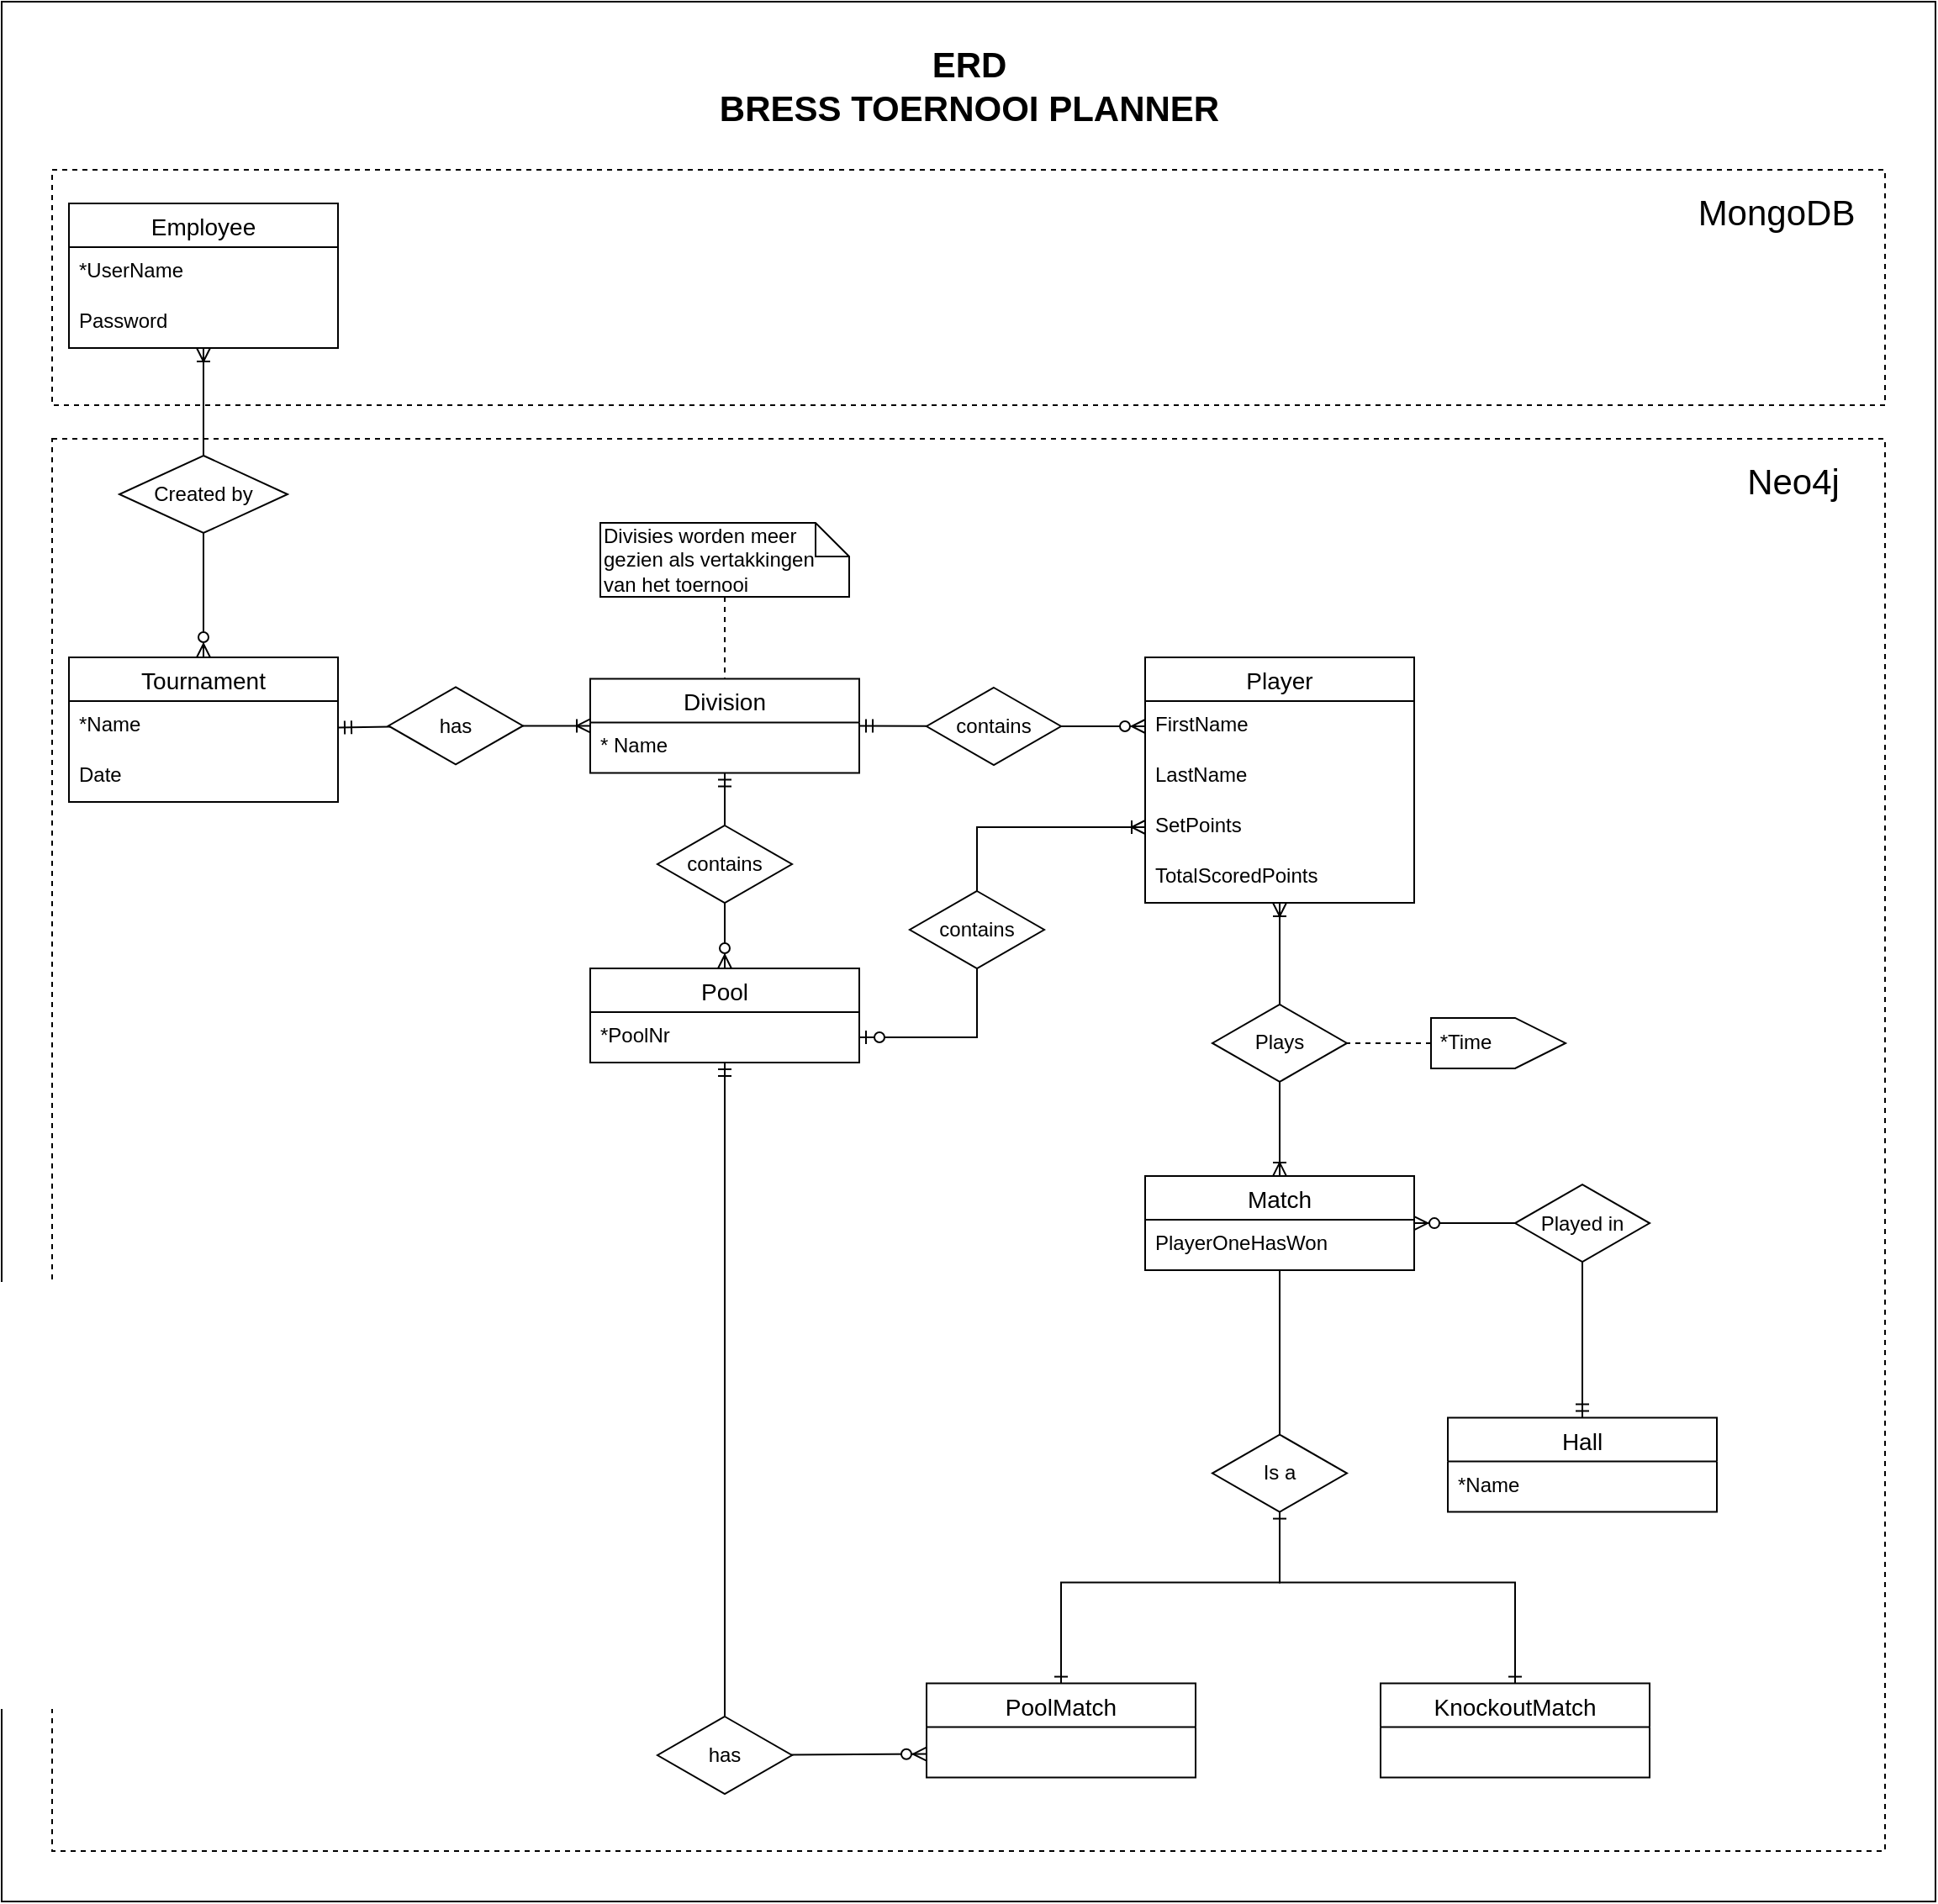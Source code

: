 <mxfile version="13.7.9" type="device"><diagram id="1RgNPHBi21lZBIOkHn7z" name="Pagina-1"><mxGraphModel dx="2290" dy="2015" grid="1" gridSize="10" guides="1" tooltips="1" connect="1" arrows="1" fold="1" page="1" pageScale="1" pageWidth="827" pageHeight="1169" math="0" shadow="0"><root><mxCell id="0"/><mxCell id="1" parent="0"/><mxCell id="LXoMrnTF8BlPmaT0hZho-9" value="" style="rounded=0;whiteSpace=wrap;html=1;fontSize=21;align=left;" vertex="1" parent="1"><mxGeometry x="-350" y="-130" width="1150" height="1130" as="geometry"/></mxCell><mxCell id="LXoMrnTF8BlPmaT0hZho-13" value="" style="rounded=0;whiteSpace=wrap;html=1;fontSize=21;align=center;dashed=1;fillColor=none;" vertex="1" parent="1"><mxGeometry x="-320" y="-30" width="1090" height="140" as="geometry"/></mxCell><mxCell id="LXoMrnTF8BlPmaT0hZho-10" value="" style="rounded=0;whiteSpace=wrap;html=1;fontSize=21;align=center;dashed=1;fillColor=none;" vertex="1" parent="1"><mxGeometry x="-320" y="130" width="1090" height="840" as="geometry"/></mxCell><mxCell id="PUXfci2N264jOyAV-yOI-114" style="edgeStyle=none;rounded=0;orthogonalLoop=1;jettySize=auto;html=1;entryX=0.5;entryY=0;entryDx=0;entryDy=0;startArrow=none;startFill=0;endArrow=none;endFill=0;" parent="1" source="PUXfci2N264jOyAV-yOI-5" target="PUXfci2N264jOyAV-yOI-113" edge="1"><mxGeometry relative="1" as="geometry"/></mxCell><mxCell id="PUXfci2N264jOyAV-yOI-5" value="Match" style="swimlane;fontStyle=0;childLayout=stackLayout;horizontal=1;startSize=26;horizontalStack=0;resizeParent=1;resizeParentMax=0;resizeLast=0;collapsible=1;marginBottom=0;align=center;fontSize=14;" parent="1" vertex="1"><mxGeometry x="330" y="568.56" width="160" height="56" as="geometry"><mxRectangle x="538" y="400" width="90" height="26" as="alternateBounds"/></mxGeometry></mxCell><mxCell id="LXoMrnTF8BlPmaT0hZho-8" value="PlayerOneHasWon" style="text;strokeColor=none;fillColor=none;spacingLeft=4;spacingRight=4;overflow=hidden;rotatable=0;points=[[0,0.5],[1,0.5]];portConstraint=eastwest;fontSize=12;" vertex="1" parent="PUXfci2N264jOyAV-yOI-5"><mxGeometry y="26" width="160" height="30" as="geometry"/></mxCell><mxCell id="PUXfci2N264jOyAV-yOI-17" value="Pool" style="swimlane;fontStyle=0;childLayout=stackLayout;horizontal=1;startSize=26;horizontalStack=0;resizeParent=1;resizeParentMax=0;resizeLast=0;collapsible=1;marginBottom=0;align=center;fontSize=14;" parent="1" vertex="1"><mxGeometry y="445" width="160" height="56" as="geometry"/></mxCell><mxCell id="PUXfci2N264jOyAV-yOI-18" value="*PoolNr" style="text;strokeColor=none;fillColor=none;spacingLeft=4;spacingRight=4;overflow=hidden;rotatable=0;points=[[0,0.5],[1,0.5]];portConstraint=eastwest;fontSize=12;" parent="PUXfci2N264jOyAV-yOI-17" vertex="1"><mxGeometry y="26" width="160" height="30" as="geometry"/></mxCell><mxCell id="PUXfci2N264jOyAV-yOI-21" value="Player" style="swimlane;fontStyle=0;childLayout=stackLayout;horizontal=1;startSize=26;horizontalStack=0;resizeParent=1;resizeParentMax=0;resizeLast=0;collapsible=1;marginBottom=0;align=center;fontSize=14;" parent="1" vertex="1"><mxGeometry x="330" y="260" width="160" height="146" as="geometry"/></mxCell><mxCell id="PUXfci2N264jOyAV-yOI-22" value="FirstName" style="text;strokeColor=none;fillColor=none;spacingLeft=4;spacingRight=4;overflow=hidden;rotatable=0;points=[[0,0.5],[1,0.5]];portConstraint=eastwest;fontSize=12;" parent="PUXfci2N264jOyAV-yOI-21" vertex="1"><mxGeometry y="26" width="160" height="30" as="geometry"/></mxCell><mxCell id="PUXfci2N264jOyAV-yOI-23" value="LastName" style="text;strokeColor=none;fillColor=none;spacingLeft=4;spacingRight=4;overflow=hidden;rotatable=0;points=[[0,0.5],[1,0.5]];portConstraint=eastwest;fontSize=12;" parent="PUXfci2N264jOyAV-yOI-21" vertex="1"><mxGeometry y="56" width="160" height="30" as="geometry"/></mxCell><mxCell id="PUXfci2N264jOyAV-yOI-118" value="SetPoints" style="text;strokeColor=none;fillColor=none;spacingLeft=4;spacingRight=4;overflow=hidden;rotatable=0;points=[[0,0.5],[1,0.5]];portConstraint=eastwest;fontSize=12;" parent="PUXfci2N264jOyAV-yOI-21" vertex="1"><mxGeometry y="86" width="160" height="30" as="geometry"/></mxCell><mxCell id="PUXfci2N264jOyAV-yOI-117" value="TotalScoredPoints" style="text;strokeColor=none;fillColor=none;spacingLeft=4;spacingRight=4;overflow=hidden;rotatable=0;points=[[0,0.5],[1,0.5]];portConstraint=eastwest;fontSize=12;" parent="PUXfci2N264jOyAV-yOI-21" vertex="1"><mxGeometry y="116" width="160" height="30" as="geometry"/></mxCell><mxCell id="PUXfci2N264jOyAV-yOI-85" style="edgeStyle=none;rounded=0;orthogonalLoop=1;jettySize=auto;html=1;startArrow=none;startFill=0;endArrow=ERoneToMany;endFill=0;" parent="1" source="PUXfci2N264jOyAV-yOI-32" edge="1" target="PUXfci2N264jOyAV-yOI-21"><mxGeometry relative="1" as="geometry"><mxPoint x="410.32" y="436.0" as="targetPoint"/></mxGeometry></mxCell><mxCell id="PUXfci2N264jOyAV-yOI-86" style="edgeStyle=none;rounded=0;orthogonalLoop=1;jettySize=auto;html=1;entryX=0.5;entryY=0;entryDx=0;entryDy=0;startArrow=none;startFill=0;endArrow=ERoneToMany;endFill=0;" parent="1" source="PUXfci2N264jOyAV-yOI-32" target="PUXfci2N264jOyAV-yOI-5" edge="1"><mxGeometry relative="1" as="geometry"/></mxCell><mxCell id="PUXfci2N264jOyAV-yOI-32" value="Plays" style="rhombus;whiteSpace=wrap;html=1;" parent="1" vertex="1"><mxGeometry x="370" y="466.44" width="80" height="46" as="geometry"/></mxCell><mxCell id="PUXfci2N264jOyAV-yOI-39" style="rounded=0;orthogonalLoop=1;jettySize=auto;html=1;endArrow=ERoneToMany;endFill=0;" parent="1" source="PUXfci2N264jOyAV-yOI-34" target="PUXfci2N264jOyAV-yOI-25" edge="1"><mxGeometry relative="1" as="geometry"/></mxCell><mxCell id="PUXfci2N264jOyAV-yOI-34" value="Created by" style="rhombus;whiteSpace=wrap;html=1;" parent="1" vertex="1"><mxGeometry x="-280" y="140" width="100" height="46" as="geometry"/></mxCell><mxCell id="PUXfci2N264jOyAV-yOI-59" style="edgeStyle=none;rounded=0;orthogonalLoop=1;jettySize=auto;html=1;entryX=0.5;entryY=0;entryDx=0;entryDy=0;startArrow=none;startFill=0;endArrow=ERzeroToMany;endFill=1;" parent="1" source="PUXfci2N264jOyAV-yOI-54" target="PUXfci2N264jOyAV-yOI-17" edge="1"><mxGeometry relative="1" as="geometry"/></mxCell><mxCell id="PUXfci2N264jOyAV-yOI-84" style="edgeStyle=none;rounded=0;orthogonalLoop=1;jettySize=auto;html=1;entryX=0.5;entryY=1;entryDx=0;entryDy=0;startArrow=none;startFill=0;endArrow=ERmandOne;endFill=0;" parent="1" source="PUXfci2N264jOyAV-yOI-54" target="PUXfci2N264jOyAV-yOI-77" edge="1"><mxGeometry relative="1" as="geometry"/></mxCell><mxCell id="PUXfci2N264jOyAV-yOI-54" value="contains" style="rhombus;whiteSpace=wrap;html=1;" parent="1" vertex="1"><mxGeometry x="40" y="360" width="80" height="46" as="geometry"/></mxCell><mxCell id="PUXfci2N264jOyAV-yOI-77" value="Division" style="swimlane;fontStyle=0;childLayout=stackLayout;horizontal=1;startSize=26;horizontalStack=0;resizeParent=1;resizeParentMax=0;resizeLast=0;collapsible=1;marginBottom=0;align=center;fontSize=14;" parent="1" vertex="1"><mxGeometry y="272.7" width="160" height="56" as="geometry"/></mxCell><mxCell id="PUXfci2N264jOyAV-yOI-78" value="* Name" style="text;strokeColor=none;fillColor=none;spacingLeft=4;spacingRight=4;overflow=hidden;rotatable=0;points=[[0,0.5],[1,0.5]];portConstraint=eastwest;fontSize=12;" parent="PUXfci2N264jOyAV-yOI-77" vertex="1"><mxGeometry y="26" width="160" height="30" as="geometry"/></mxCell><mxCell id="PUXfci2N264jOyAV-yOI-79" style="edgeStyle=none;rounded=0;orthogonalLoop=1;jettySize=auto;html=1;startArrow=none;startFill=0;endArrow=ERoneToMany;endFill=0;" parent="1" source="PUXfci2N264jOyAV-yOI-80" target="PUXfci2N264jOyAV-yOI-77" edge="1"><mxGeometry relative="1" as="geometry"/></mxCell><mxCell id="PUXfci2N264jOyAV-yOI-80" value="has" style="rhombus;whiteSpace=wrap;html=1;" parent="1" vertex="1"><mxGeometry x="-120" y="277.7" width="80" height="46" as="geometry"/></mxCell><mxCell id="PUXfci2N264jOyAV-yOI-82" style="edgeStyle=none;rounded=0;orthogonalLoop=1;jettySize=auto;html=1;entryX=1;entryY=0.5;entryDx=0;entryDy=0;startArrow=none;startFill=0;endArrow=ERmandOne;endFill=0;" parent="1" source="PUXfci2N264jOyAV-yOI-81" target="PUXfci2N264jOyAV-yOI-77" edge="1"><mxGeometry relative="1" as="geometry"/></mxCell><mxCell id="PUXfci2N264jOyAV-yOI-83" style="edgeStyle=none;rounded=0;orthogonalLoop=1;jettySize=auto;html=1;entryX=0;entryY=0.5;entryDx=0;entryDy=0;startArrow=none;startFill=0;endArrow=ERzeroToMany;endFill=1;" parent="1" source="PUXfci2N264jOyAV-yOI-81" target="PUXfci2N264jOyAV-yOI-22" edge="1"><mxGeometry relative="1" as="geometry"/></mxCell><mxCell id="PUXfci2N264jOyAV-yOI-81" value="contains" style="rhombus;whiteSpace=wrap;html=1;" parent="1" vertex="1"><mxGeometry x="200" y="278" width="80" height="46" as="geometry"/></mxCell><mxCell id="PUXfci2N264jOyAV-yOI-88" style="edgeStyle=none;rounded=0;orthogonalLoop=1;jettySize=auto;html=1;entryX=1;entryY=0.5;entryDx=0;entryDy=0;startArrow=none;startFill=0;endArrow=none;endFill=0;dashed=1;" parent="1" source="PUXfci2N264jOyAV-yOI-87" target="PUXfci2N264jOyAV-yOI-32" edge="1"><mxGeometry relative="1" as="geometry"/></mxCell><mxCell id="PUXfci2N264jOyAV-yOI-87" value="&lt;font&gt;&lt;font style=&quot;font-size: 12px&quot;&gt;&amp;nbsp;*Time&lt;/font&gt;&lt;br&gt;&lt;/font&gt;" style="shape=offPageConnector;whiteSpace=wrap;html=1;direction=north;align=left;" parent="1" vertex="1"><mxGeometry x="500" y="474.44" width="80" height="30" as="geometry"/></mxCell><mxCell id="PUXfci2N264jOyAV-yOI-90" style="edgeStyle=none;rounded=0;orthogonalLoop=1;jettySize=auto;html=1;entryX=0;entryY=0.5;entryDx=0;entryDy=0;startArrow=none;startFill=0;endArrow=ERoneToMany;endFill=0;" parent="1" source="PUXfci2N264jOyAV-yOI-91" edge="1"><mxGeometry relative="1" as="geometry"><Array as="points"><mxPoint x="230" y="361"/></Array><mxPoint x="330" y="361" as="targetPoint"/></mxGeometry></mxCell><mxCell id="PUXfci2N264jOyAV-yOI-91" value="contains" style="rhombus;whiteSpace=wrap;html=1;" parent="1" vertex="1"><mxGeometry x="190" y="399" width="80" height="46" as="geometry"/></mxCell><mxCell id="PUXfci2N264jOyAV-yOI-92" style="edgeStyle=none;rounded=0;orthogonalLoop=1;jettySize=auto;html=1;entryX=0.5;entryY=1;entryDx=0;entryDy=0;startArrow=ERzeroToOne;startFill=1;endArrow=none;endFill=0;exitX=1;exitY=0.5;exitDx=0;exitDy=0;" parent="1" source="PUXfci2N264jOyAV-yOI-18" target="PUXfci2N264jOyAV-yOI-91" edge="1"><mxGeometry relative="1" as="geometry"><mxPoint x="160" y="486" as="sourcePoint"/><mxPoint x="310" y="330.7" as="targetPoint"/><Array as="points"><mxPoint x="230" y="486"/></Array></mxGeometry></mxCell><mxCell id="PUXfci2N264jOyAV-yOI-95" style="edgeStyle=none;rounded=0;orthogonalLoop=1;jettySize=auto;html=1;startArrow=none;startFill=0;endArrow=ERzeroToMany;endFill=1;entryX=0;entryY=0.75;entryDx=0;entryDy=0;" parent="1" source="PUXfci2N264jOyAV-yOI-94" target="PUXfci2N264jOyAV-yOI-109" edge="1"><mxGeometry relative="1" as="geometry"><mxPoint x="200" y="941.3" as="targetPoint"/></mxGeometry></mxCell><mxCell id="PUXfci2N264jOyAV-yOI-96" style="edgeStyle=none;rounded=0;orthogonalLoop=1;jettySize=auto;html=1;startArrow=none;startFill=0;endArrow=ERmandOne;endFill=0;" parent="1" source="PUXfci2N264jOyAV-yOI-94" target="PUXfci2N264jOyAV-yOI-18" edge="1"><mxGeometry relative="1" as="geometry"><mxPoint x="80" y="531" as="targetPoint"/></mxGeometry></mxCell><mxCell id="PUXfci2N264jOyAV-yOI-94" value="has" style="rhombus;whiteSpace=wrap;html=1;" parent="1" vertex="1"><mxGeometry x="40" y="890" width="80" height="46" as="geometry"/></mxCell><mxCell id="PUXfci2N264jOyAV-yOI-98" style="edgeStyle=none;rounded=0;orthogonalLoop=1;jettySize=auto;html=1;startArrow=none;startFill=0;endArrow=none;endFill=0;dashed=1;" parent="1" source="PUXfci2N264jOyAV-yOI-97" target="PUXfci2N264jOyAV-yOI-77" edge="1"><mxGeometry relative="1" as="geometry"/></mxCell><mxCell id="PUXfci2N264jOyAV-yOI-97" value="Divisies worden meer gezien als vertakkingen van het toernooi" style="shape=note;size=20;whiteSpace=wrap;html=1;align=left;" parent="1" vertex="1"><mxGeometry x="6" y="180" width="148" height="44" as="geometry"/></mxCell><mxCell id="PUXfci2N264jOyAV-yOI-100" value="Hall" style="swimlane;fontStyle=0;childLayout=stackLayout;horizontal=1;startSize=26;horizontalStack=0;resizeParent=1;resizeParentMax=0;resizeLast=0;collapsible=1;marginBottom=0;align=center;fontSize=14;" parent="1" vertex="1"><mxGeometry x="510" y="712.3" width="160" height="56" as="geometry"/></mxCell><mxCell id="PUXfci2N264jOyAV-yOI-101" value="*Name" style="text;strokeColor=none;fillColor=none;spacingLeft=4;spacingRight=4;overflow=hidden;rotatable=0;points=[[0,0.5],[1,0.5]];portConstraint=eastwest;fontSize=12;" parent="PUXfci2N264jOyAV-yOI-100" vertex="1"><mxGeometry y="26" width="160" height="30" as="geometry"/></mxCell><mxCell id="PUXfci2N264jOyAV-yOI-102" style="edgeStyle=none;rounded=0;orthogonalLoop=1;jettySize=auto;html=1;entryX=0.5;entryY=0;entryDx=0;entryDy=0;endArrow=ERmandOne;endFill=0;" parent="1" source="PUXfci2N264jOyAV-yOI-104" target="PUXfci2N264jOyAV-yOI-100" edge="1"><mxGeometry relative="1" as="geometry"/></mxCell><mxCell id="PUXfci2N264jOyAV-yOI-103" style="edgeStyle=none;rounded=0;orthogonalLoop=1;jettySize=auto;html=1;endArrow=ERzeroToMany;endFill=1;entryX=1;entryY=0.5;entryDx=0;entryDy=0;" parent="1" source="PUXfci2N264jOyAV-yOI-104" target="PUXfci2N264jOyAV-yOI-5" edge="1"><mxGeometry relative="1" as="geometry"><mxPoint x="490" y="633.3" as="targetPoint"/></mxGeometry></mxCell><mxCell id="PUXfci2N264jOyAV-yOI-104" value="Played in" style="rhombus;whiteSpace=wrap;html=1;" parent="1" vertex="1"><mxGeometry x="550" y="573.56" width="80" height="46" as="geometry"/></mxCell><mxCell id="PUXfci2N264jOyAV-yOI-105" value="KnockoutMatch" style="swimlane;fontStyle=0;childLayout=stackLayout;horizontal=1;startSize=26;horizontalStack=0;resizeParent=1;resizeParentMax=0;resizeLast=0;collapsible=1;marginBottom=0;align=center;fontSize=14;" parent="1" vertex="1"><mxGeometry x="470" y="870.3" width="160" height="56" as="geometry"><mxRectangle x="538" y="400" width="90" height="26" as="alternateBounds"/></mxGeometry></mxCell><mxCell id="PUXfci2N264jOyAV-yOI-109" value="PoolMatch" style="swimlane;fontStyle=0;childLayout=stackLayout;horizontal=1;startSize=26;horizontalStack=0;resizeParent=1;resizeParentMax=0;resizeLast=0;collapsible=1;marginBottom=0;align=center;fontSize=14;" parent="1" vertex="1"><mxGeometry x="200" y="870.3" width="160" height="56" as="geometry"><mxRectangle x="538" y="400" width="90" height="26" as="alternateBounds"/></mxGeometry></mxCell><mxCell id="PUXfci2N264jOyAV-yOI-115" style="edgeStyle=none;rounded=0;orthogonalLoop=1;jettySize=auto;html=1;exitX=0.5;exitY=1;exitDx=0;exitDy=0;entryX=0.5;entryY=0;entryDx=0;entryDy=0;startArrow=none;startFill=0;endArrow=ERone;endFill=0;" parent="1" source="PUXfci2N264jOyAV-yOI-113" target="PUXfci2N264jOyAV-yOI-109" edge="1"><mxGeometry relative="1" as="geometry"><Array as="points"><mxPoint x="410" y="810.3"/><mxPoint x="280" y="810.3"/></Array></mxGeometry></mxCell><mxCell id="PUXfci2N264jOyAV-yOI-116" style="edgeStyle=none;rounded=0;orthogonalLoop=1;jettySize=auto;html=1;entryX=0.5;entryY=0;entryDx=0;entryDy=0;startArrow=ERone;startFill=0;endArrow=ERone;endFill=0;exitX=0.5;exitY=1;exitDx=0;exitDy=0;" parent="1" source="PUXfci2N264jOyAV-yOI-113" target="PUXfci2N264jOyAV-yOI-105" edge="1"><mxGeometry relative="1" as="geometry"><Array as="points"><mxPoint x="410" y="810.3"/><mxPoint x="550" y="810.3"/></Array></mxGeometry></mxCell><mxCell id="PUXfci2N264jOyAV-yOI-113" value="Is a" style="rhombus;whiteSpace=wrap;html=1;" parent="1" vertex="1"><mxGeometry x="370" y="722.3" width="80" height="46" as="geometry"/></mxCell><mxCell id="PUXfci2N264jOyAV-yOI-76" style="rounded=0;orthogonalLoop=1;jettySize=auto;html=1;endArrow=ERmandOne;endFill=0;" parent="1" source="PUXfci2N264jOyAV-yOI-80" target="PUXfci2N264jOyAV-yOI-1" edge="1"><mxGeometry relative="1" as="geometry"><mxPoint x="80" y="120" as="targetPoint"/></mxGeometry></mxCell><mxCell id="LXoMrnTF8BlPmaT0hZho-2" value="&lt;div style=&quot;&quot;&gt;&lt;span&gt;ERD&lt;/span&gt;&lt;/div&gt;&lt;span style=&quot;font-size: 21px&quot;&gt;&lt;div style=&quot;&quot;&gt;&lt;span&gt;BRESS TOERNOOI PLANNER&lt;/span&gt;&lt;/div&gt;&lt;/span&gt;" style="text;html=1;align=center;verticalAlign=middle;resizable=0;points=[];autosize=1;fontSize=21;fontStyle=1" vertex="1" parent="1"><mxGeometry x="70" y="-110" width="310" height="60" as="geometry"/></mxCell><mxCell id="PUXfci2N264jOyAV-yOI-1" value="Tournament" style="swimlane;fontStyle=0;childLayout=stackLayout;horizontal=1;startSize=26;horizontalStack=0;resizeParent=1;resizeParentMax=0;resizeLast=0;collapsible=1;marginBottom=0;align=center;fontSize=14;" parent="1" vertex="1"><mxGeometry x="-310" y="260" width="160" height="86" as="geometry"/></mxCell><mxCell id="PUXfci2N264jOyAV-yOI-2" value="*Name" style="text;strokeColor=none;fillColor=none;spacingLeft=4;spacingRight=4;overflow=hidden;rotatable=0;points=[[0,0.5],[1,0.5]];portConstraint=eastwest;fontSize=12;" parent="PUXfci2N264jOyAV-yOI-1" vertex="1"><mxGeometry y="26" width="160" height="30" as="geometry"/></mxCell><mxCell id="PUXfci2N264jOyAV-yOI-3" value="Date" style="text;strokeColor=none;fillColor=none;spacingLeft=4;spacingRight=4;overflow=hidden;rotatable=0;points=[[0,0.5],[1,0.5]];portConstraint=eastwest;fontSize=12;" parent="PUXfci2N264jOyAV-yOI-1" vertex="1"><mxGeometry y="56" width="160" height="30" as="geometry"/></mxCell><mxCell id="PUXfci2N264jOyAV-yOI-25" value="Employee" style="swimlane;fontStyle=0;childLayout=stackLayout;horizontal=1;startSize=26;horizontalStack=0;resizeParent=1;resizeParentMax=0;resizeLast=0;collapsible=1;marginBottom=0;align=center;fontSize=14;" parent="1" vertex="1"><mxGeometry x="-310" y="-10" width="160" height="86" as="geometry"/></mxCell><mxCell id="PUXfci2N264jOyAV-yOI-26" value="*UserName" style="text;strokeColor=none;fillColor=none;spacingLeft=4;spacingRight=4;overflow=hidden;rotatable=0;points=[[0,0.5],[1,0.5]];portConstraint=eastwest;fontSize=12;" parent="PUXfci2N264jOyAV-yOI-25" vertex="1"><mxGeometry y="26" width="160" height="30" as="geometry"/></mxCell><mxCell id="PUXfci2N264jOyAV-yOI-27" value="Password" style="text;strokeColor=none;fillColor=none;spacingLeft=4;spacingRight=4;overflow=hidden;rotatable=0;points=[[0,0.5],[1,0.5]];portConstraint=eastwest;fontSize=12;" parent="PUXfci2N264jOyAV-yOI-25" vertex="1"><mxGeometry y="56" width="160" height="30" as="geometry"/></mxCell><mxCell id="LXoMrnTF8BlPmaT0hZho-11" style="edgeStyle=none;rounded=0;orthogonalLoop=1;jettySize=auto;html=1;endArrow=ERzeroToMany;endFill=1;" edge="1" parent="1" source="PUXfci2N264jOyAV-yOI-34" target="PUXfci2N264jOyAV-yOI-1"><mxGeometry relative="1" as="geometry"><mxPoint x="-230" y="196" as="sourcePoint"/><mxPoint x="-230" y="260" as="targetPoint"/></mxGeometry></mxCell><mxCell id="LXoMrnTF8BlPmaT0hZho-12" value="Neo4j" style="text;html=1;align=center;verticalAlign=middle;resizable=0;points=[];autosize=1;fontSize=21;" vertex="1" parent="1"><mxGeometry x="680" y="140" width="70" height="30" as="geometry"/></mxCell><mxCell id="LXoMrnTF8BlPmaT0hZho-14" value="MongoDB" style="text;html=1;align=center;verticalAlign=middle;resizable=0;points=[];autosize=1;fontSize=21;" vertex="1" parent="1"><mxGeometry x="650" y="-20" width="110" height="30" as="geometry"/></mxCell></root></mxGraphModel></diagram></mxfile>